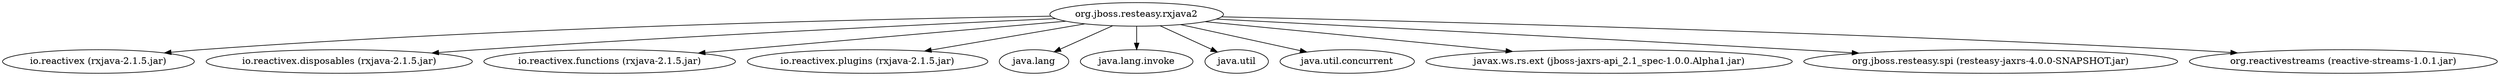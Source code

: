 digraph "classes" {
    // Path: /home/rsearls/j1/Resteasy/resteasy-rxjava2/target/classes
   "org.jboss.resteasy.rxjava2"                       -> "io.reactivex (rxjava-2.1.5.jar)";
   "org.jboss.resteasy.rxjava2"                       -> "io.reactivex.disposables (rxjava-2.1.5.jar)";
   "org.jboss.resteasy.rxjava2"                       -> "io.reactivex.functions (rxjava-2.1.5.jar)";
   "org.jboss.resteasy.rxjava2"                       -> "io.reactivex.plugins (rxjava-2.1.5.jar)";
   "org.jboss.resteasy.rxjava2"                       -> "java.lang";
   "org.jboss.resteasy.rxjava2"                       -> "java.lang.invoke";
   "org.jboss.resteasy.rxjava2"                       -> "java.util";
   "org.jboss.resteasy.rxjava2"                       -> "java.util.concurrent";
   "org.jboss.resteasy.rxjava2"                       -> "javax.ws.rs.ext (jboss-jaxrs-api_2.1_spec-1.0.0.Alpha1.jar)";
   "org.jboss.resteasy.rxjava2"                       -> "org.jboss.resteasy.spi (resteasy-jaxrs-4.0.0-SNAPSHOT.jar)";
   "org.jboss.resteasy.rxjava2"                       -> "org.reactivestreams (reactive-streams-1.0.1.jar)";
}
